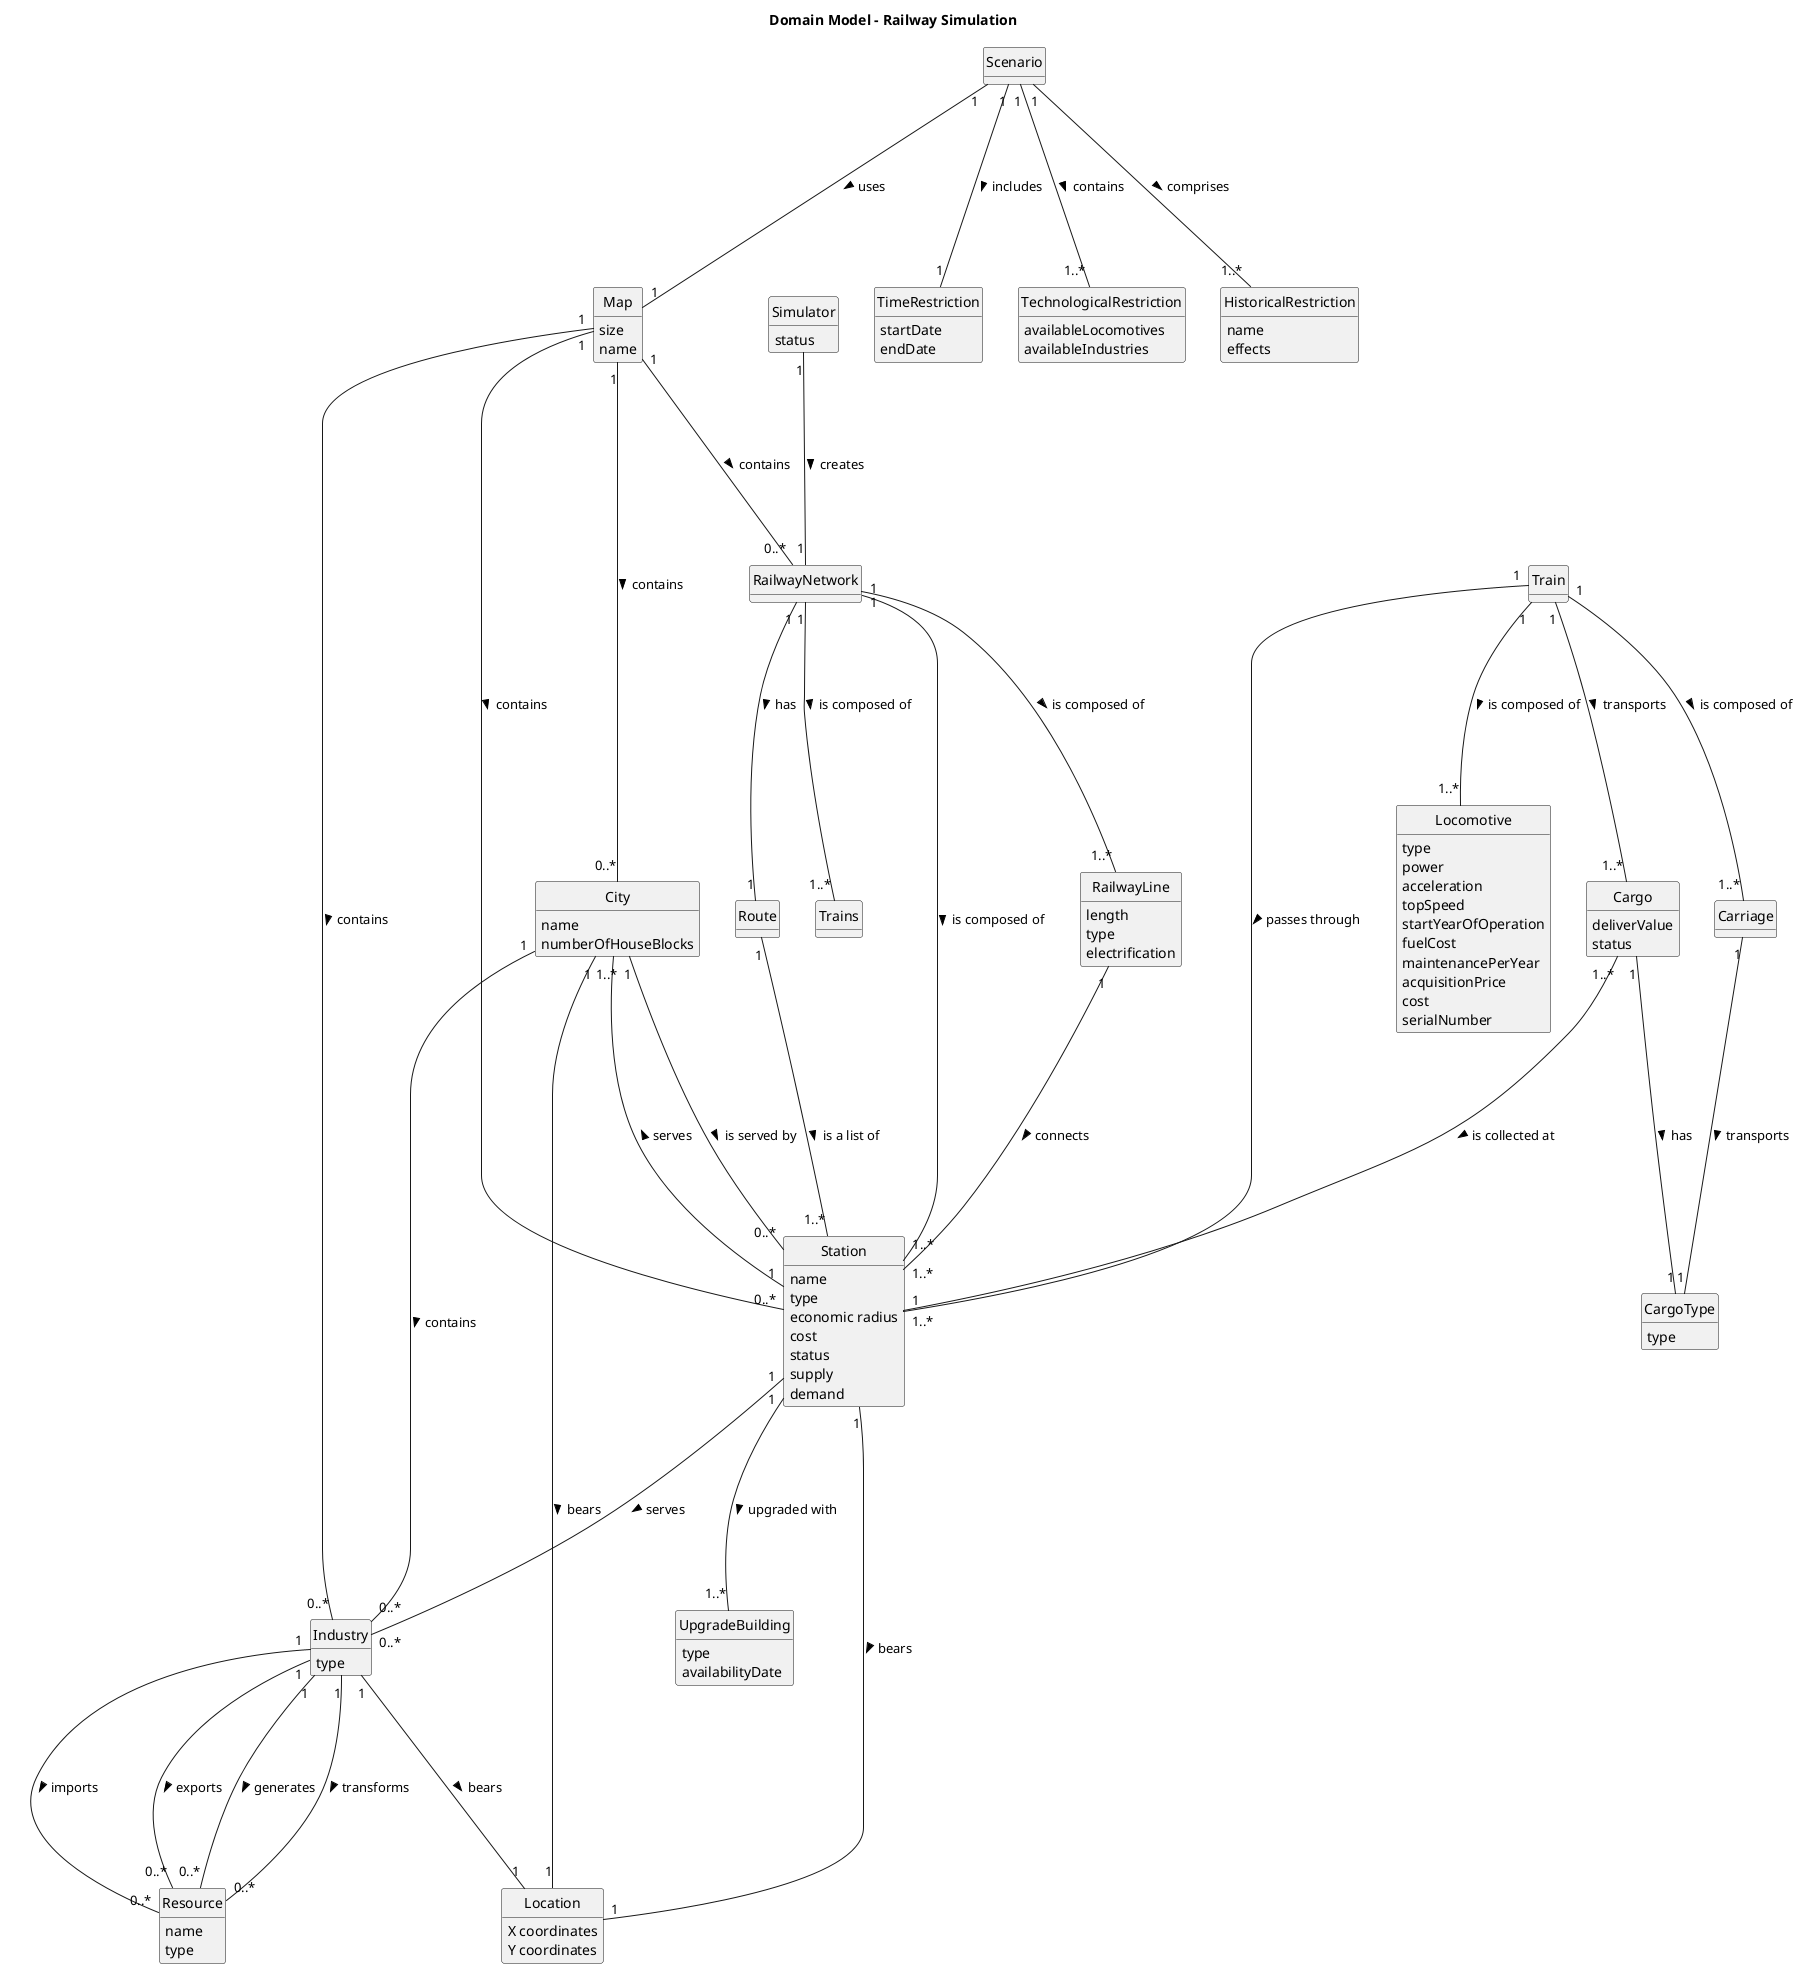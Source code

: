 @startuml

skinparam monochrome true
skinparam packageStyle rectangle
skinparam shadowing false
skinparam classAttributeIconSize 0
hide circle
hide methods

title Domain Model - Railway Simulation

class Map {
size
name
}

class City {
   name
   numberOfHouseBlocks
}

class Location{
X coordinates
Y coordinates
}

class Industry{
type
}

class Resource{
name
type
}

class Scenario{
}

class TimeRestriction{
    startDate
    endDate
}

class TechnologicalRestriction{
    availableLocomotives
    availableIndustries
}

class HistoricalRestriction{
    name
    effects
}

class Simulator{
status
}

class RailwayNetwork{
}

class Station{
name
type
economic radius
cost
status
supply
demand
}

class Train{
}

class Route{
}

class Cargo{
deliverValue
status
}

class CargoType{
type
}

class RailwayLine{
length
type
electrification
}

class Locomotive{
type
power
acceleration
topSpeed
startYearOfOperation
fuelCost
maintenancePerYear
acquisitionPrice
cost
serialNumber
}

class Carriage{
}

class UpgradeBuilding{
type
availabilityDate
}


Map "1" ---- "0..*" City : contains >
Map "1" ---- "0..*" RailwayNetwork : contains >
Scenario "1" ---- "1" Map : uses >
Map "1" ---- "0..*" Station : contains >
Map "1" ---- "0..*" Industry : contains >
City "1" ---- "1" Location : bears >
Industry "1" ---- "1" Location : bears >
Station "1" ---- "1" Location : bears >
City "1" ---- "0..*" Station : is served by >
City "1" ---- "0..*" Industry : contains >
Industry "1" ---- "0..*" Resource : generates >
Industry "1" ---- "0..*" Resource : transforms >
Industry "1" ---- "0..*" Resource : imports >
Industry "1" ---- "0..*" Resource : exports >
Scenario "1" ---- "1" TimeRestriction : includes >
Scenario "1" ---- "1..*" TechnologicalRestriction : contains >
Scenario "1" ---- "1..*" HistoricalRestriction : comprises >
Simulator "1" ---- "1" RailwayNetwork : creates >
RailwayNetwork "1" ---- "1..*" Station : is composed of >
Station "1" ---- "1..*" City : serves >
Station "1" ---- "0..*" Industry : serves >
RailwayNetwork "1" ---- "1..*" RailwayLine : is composed of >
RailwayNetwork "1" ---- "1..*" Trains : is composed of >
Train "1" ---- "1..*" Cargo : transports >
RailwayNetwork "1" ---- "1" Route : has >
Cargo "1..*" ---- "1" Station : is collected at >
Cargo "1" ---- "1" CargoType : has >
Station "1" ---- "1..*" UpgradeBuilding : upgraded with >
RailwayLine "1" ---- "1..*" Station : connects >
Train "1" ---- "1..*" Locomotive : is composed of >
Train "1" ---- "1..*" Carriage : is composed of >
Carriage "1" ---- "1" CargoType : transports >
Train "1" ---- "1..*" Station : passes through >
Route "1" ---- "1..*" Station : is a list of >

@enduml
